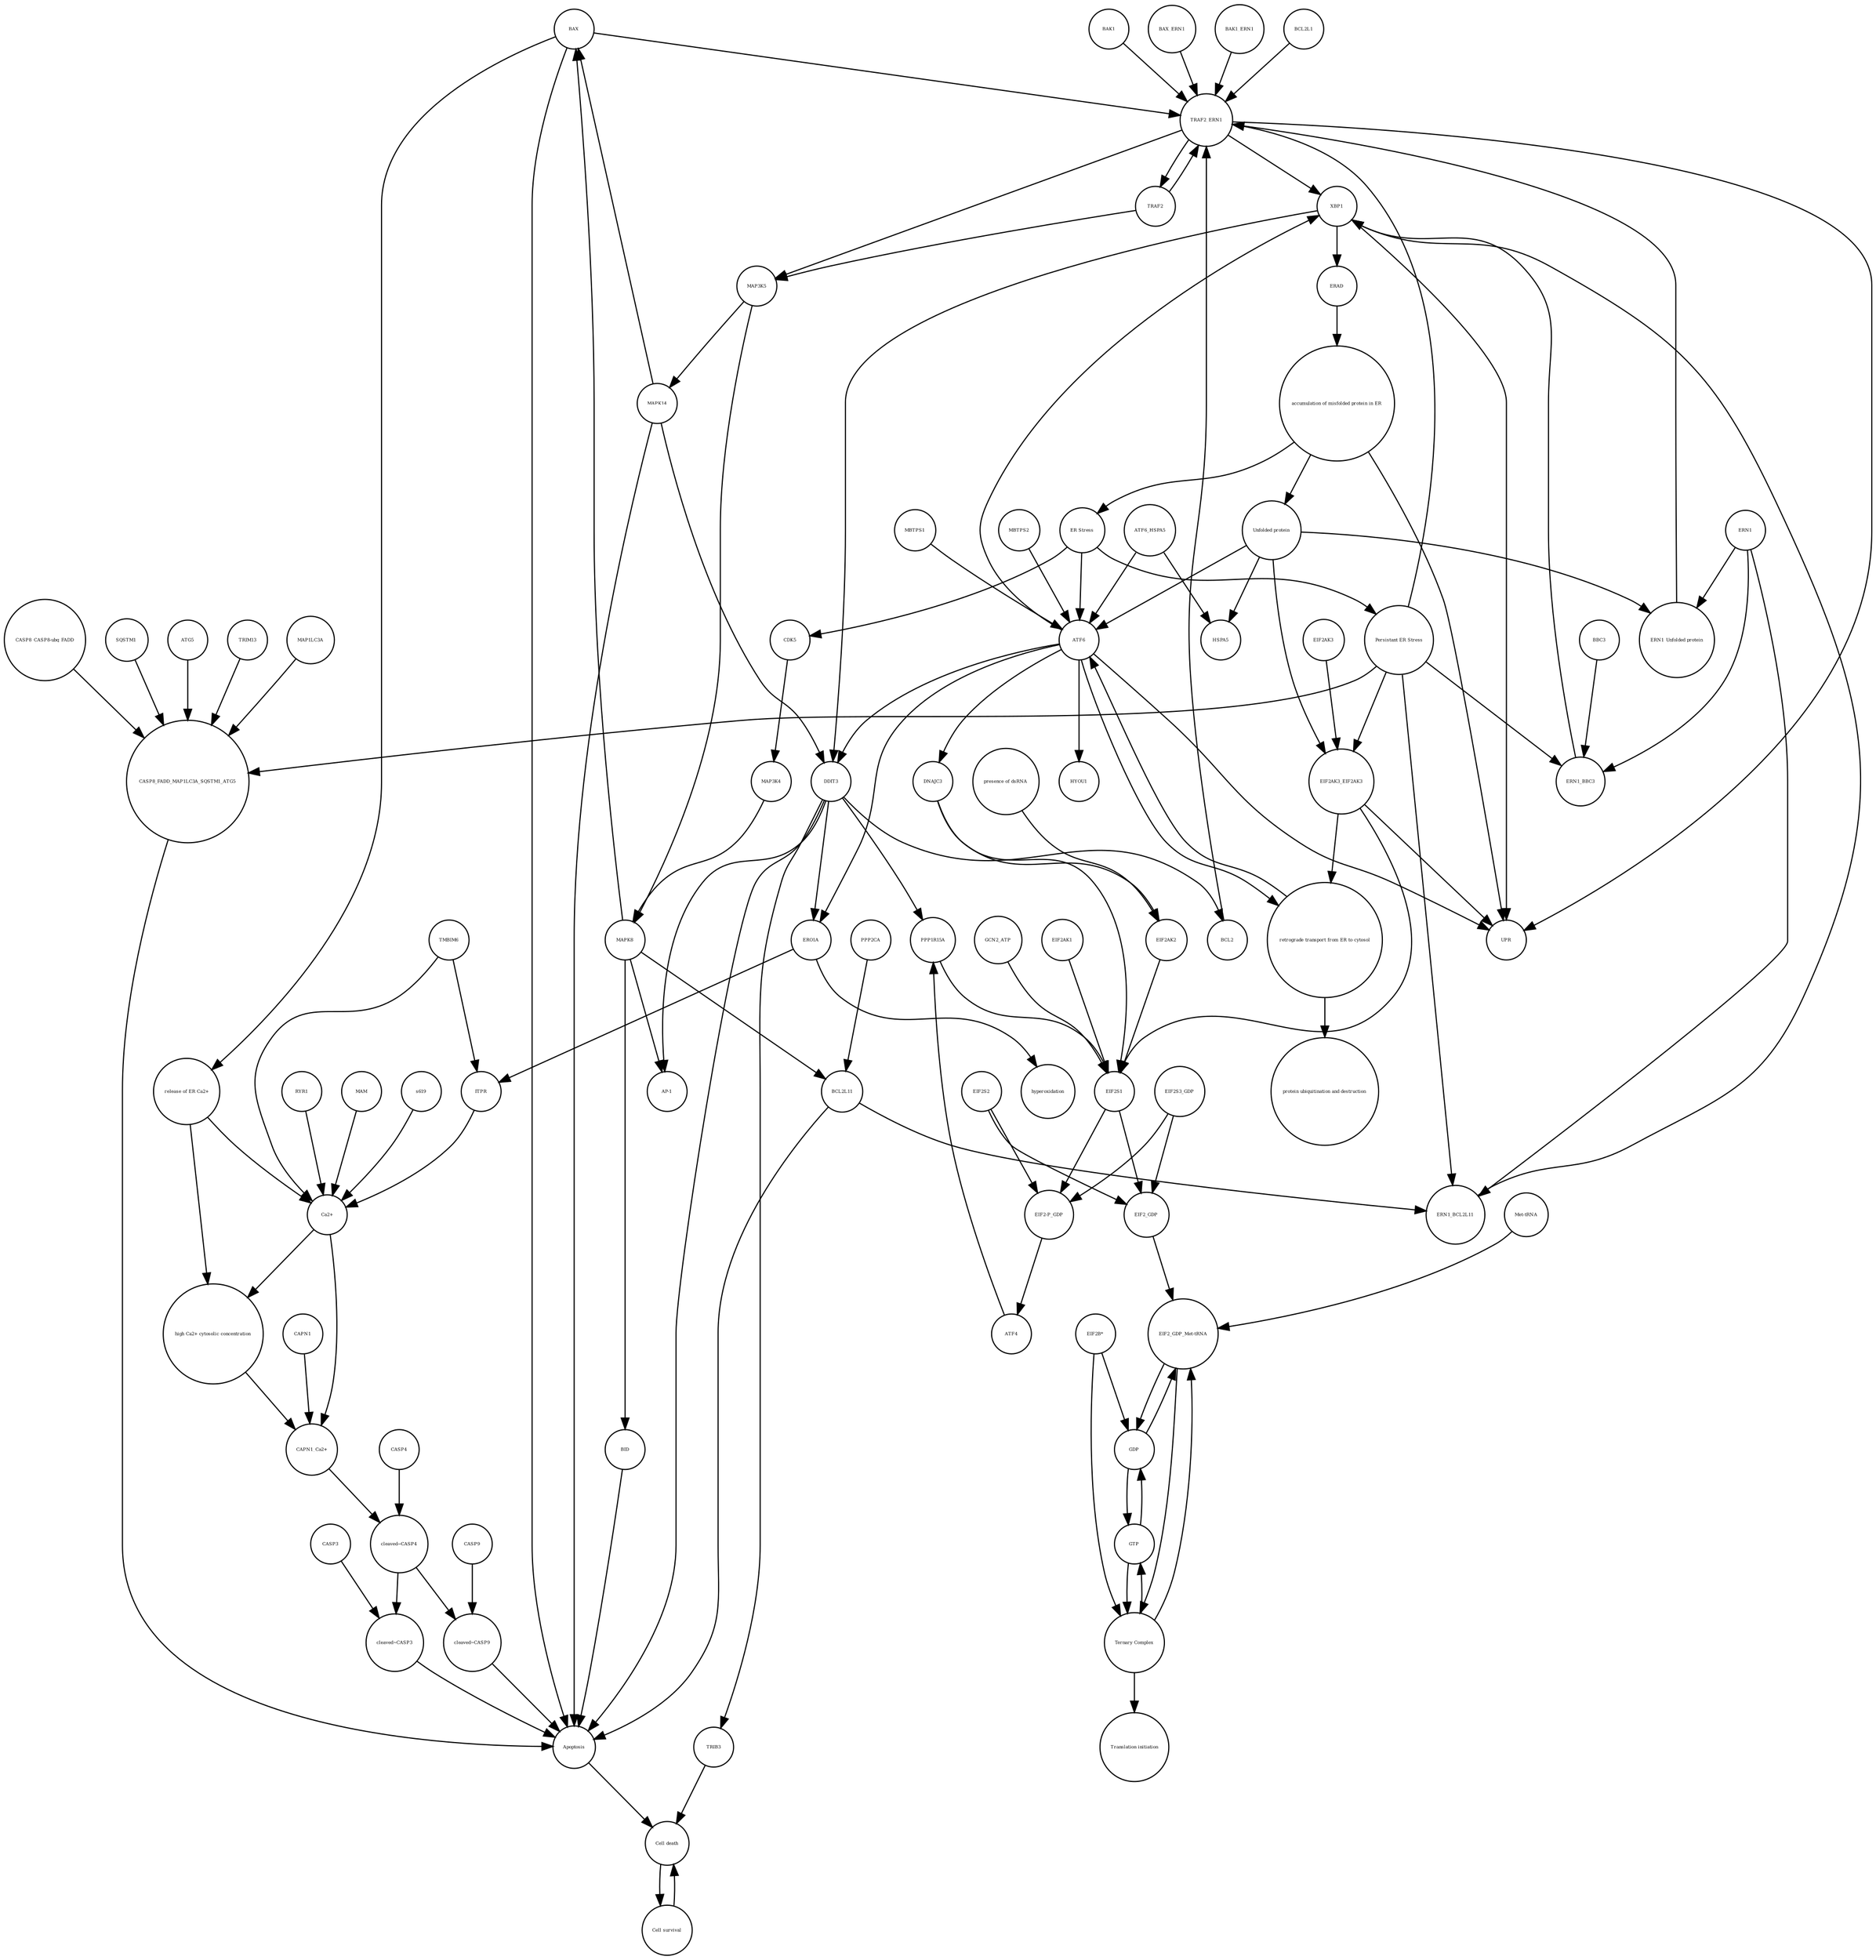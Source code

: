 strict digraph  {
BAX [annotation="urn_miriam_hgnc.symbol_BAX", bipartite=0, cls=macromolecule, fontsize=4, label=BAX, shape=circle];
"release of ER Ca2+" [annotation="", bipartite=0, cls=phenotype, fontsize=4, label="release of ER Ca2+", shape=circle];
"Cell death" [annotation="", bipartite=0, cls=phenotype, fontsize=4, label="Cell death", shape=circle];
"Cell survival" [annotation="", bipartite=0, cls=phenotype, fontsize=4, label="Cell survival", shape=circle];
"Ca2+" [annotation="urn_miriam_obo.chebi_CHEBI%3A29108", bipartite=0, cls="simple chemical", fontsize=4, label="Ca2+", shape=circle];
"high Ca2+ cytosolic concentration" [annotation="", bipartite=0, cls=phenotype, fontsize=4, label="high Ca2+ cytosolic concentration", shape=circle];
ERAD [annotation="", bipartite=0, cls=phenotype, fontsize=4, label=ERAD, shape=circle];
"accumulation of misfolded protein in ER" [annotation="", bipartite=0, cls=phenotype, fontsize=4, label="accumulation of misfolded protein in ER", shape=circle];
"cleaved~CASP9" [annotation="urn_miriam_hgnc.symbol_CASP9", bipartite=0, cls=macromolecule, fontsize=4, label="cleaved~CASP9", shape=circle];
"presence of dsRNA" [annotation="", bipartite=0, cls=phenotype, fontsize=4, label="presence of dsRNA", shape=circle];
BCL2 [annotation="urn_miriam_hgnc.symbol_BCL2", bipartite=0, cls="nucleic acid feature", fontsize=4, label=BCL2, shape=circle];
"EIF2B*" [annotation="", bipartite=0, cls=complex, fontsize=4, label="EIF2B*", shape=circle];
"AP-1" [annotation="urn_miriam_hgnc.symbol_FOS|urn_miriam_hgnc.symbol_FOSB|urn_miriam_hgnc.symbol_FOSL1|urn_miriam_hgnc.symbol_FOSL2|urn_miriam_hgnc.symbol_JUN|urn_miriam_hgnc.symbol_JUNB|urn_miriam_hgnc.symbol_JUND", bipartite=0, cls=macromolecule, fontsize=4, label="AP-1", shape=circle];
CASP9 [annotation="urn_miriam_hgnc.symbol_CSAP9", bipartite=0, cls=macromolecule, fontsize=4, label=CASP9, shape=circle];
MAPK8 [annotation="urn_miriam_hgnc.symbol_MAPK8", bipartite=0, cls=macromolecule, fontsize=4, label=MAPK8, shape=circle];
"cleaved~CASP3" [annotation="urn_miriam_hgnc.symbol_CASP3", bipartite=0, cls=macromolecule, fontsize=4, label="cleaved~CASP3", shape=circle];
hyperoxidation [annotation="", bipartite=0, cls=phenotype, fontsize=4, label=hyperoxidation, shape=circle];
EIF2S1 [annotation="urn_miriam_hgnc.symbol_EIF2S1", bipartite=0, cls=macromolecule, fontsize=4, label=EIF2S1, shape=circle];
"Translation initiation" [annotation="", bipartite=0, cls=phenotype, fontsize=4, label="Translation initiation", shape=circle];
"EIF2-P_GDP" [annotation="", bipartite=0, cls=complex, fontsize=4, label="EIF2-P_GDP", shape=circle];
BID [annotation="urn_miriam_hgnc.symbol_BID", bipartite=0, cls=macromolecule, fontsize=4, label=BID, shape=circle];
"Met-tRNA" [annotation="urn_miriam_hgnc_HGNC%3A34779", bipartite=0, cls="nucleic acid feature", fontsize=4, label="Met-tRNA", shape=circle];
XBP1 [annotation="urn_miriam_hgnc.symbol_XBP1", bipartite=0, cls=macromolecule, fontsize=4, label=XBP1, shape=circle];
DNAJC3 [annotation="urn_miriam_hgnc.symbol_DNAJC3", bipartite=0, cls=macromolecule, fontsize=4, label=DNAJC3, shape=circle];
HSPA5 [annotation="urn_miriam_hgnc.symbol_HSPA5", bipartite=0, cls=macromolecule, fontsize=4, label=HSPA5, shape=circle];
ITPR [annotation="urn_miriam_hgnc.symbol_ITPR1|urn_miriam_hgnc.symbol_ITPR2|urn_miriam_hgnc.symbol_ITPR3", bipartite=0, cls=macromolecule, fontsize=4, label=ITPR, shape=circle];
MAP3K4 [annotation="urn_miriam_hgnc.symbol_MAP3K4", bipartite=0, cls=macromolecule, fontsize=4, label=MAP3K4, shape=circle];
ATF6 [annotation="urn_miriam_hgnc.symbol_ATF6", bipartite=0, cls=macromolecule, fontsize=4, label=ATF6, shape=circle];
EIF2AK1 [annotation="urn_miriam_hgnc.symbol_EIF2AK1", bipartite=0, cls=macromolecule, fontsize=4, label=EIF2AK1, shape=circle];
PPP1R15A [annotation="urn_miriam_hgnc.symbol_PPP1R15A", bipartite=0, cls=macromolecule, fontsize=4, label=PPP1R15A, shape=circle];
CDK5 [annotation="urn_miriam_hgnc.symbol_CDK5", bipartite=0, cls=macromolecule, fontsize=4, label=CDK5, shape=circle];
CASP8_FADD_MAP1LC3A_SQSTM1_ATG5 [annotation="", bipartite=0, cls=complex, fontsize=4, label=CASP8_FADD_MAP1LC3A_SQSTM1_ATG5, shape=circle];
"ERN1_Unfolded protein" [annotation="", bipartite=0, cls=complex, fontsize=4, label="ERN1_Unfolded protein", shape=circle];
BCL2L11 [annotation="urn_miriam_hgnc.symbol_BCL2L11", bipartite=0, cls=macromolecule, fontsize=4, label=BCL2L11, shape=circle];
s619 [annotation="", bipartite=0, cls=complex, fontsize=4, label=s619, shape=circle];
BAK1_ERN1 [annotation="", bipartite=0, cls=complex, fontsize=4, label=BAK1_ERN1, shape=circle];
"cleaved~CASP4" [annotation="urn_miriam_hgnc.symbol_CASP4", bipartite=0, cls=macromolecule, fontsize=4, label="cleaved~CASP4", shape=circle];
"CAPN1_Ca2+" [annotation="", bipartite=0, cls=complex, fontsize=4, label="CAPN1_Ca2+", shape=circle];
EIF2S3_GDP [annotation="", bipartite=0, cls=complex, fontsize=4, label=EIF2S3_GDP, shape=circle];
EIF2S2 [annotation="urn_miriam_hgnc.symbol_EIF2S2", bipartite=0, cls=macromolecule, fontsize=4, label=EIF2S2, shape=circle];
GDP [annotation="urn_miriam_obo.chebi_CHEBI%3A65180", bipartite=0, cls="simple chemical", fontsize=4, label=GDP, shape=circle];
"CASP8_CASP8-ubq_FADD" [annotation="", bipartite=0, cls=complex, fontsize=4, label="CASP8_CASP8-ubq_FADD", shape=circle];
ERN1_BBC3 [annotation="", bipartite=0, cls=complex, fontsize=4, label=ERN1_BBC3, shape=circle];
Apoptosis [annotation="", bipartite=0, cls=phenotype, fontsize=4, label=Apoptosis, shape=circle];
RYR1 [annotation="urn_miriam_hgnc.symbol_RYR1", bipartite=0, cls=macromolecule, fontsize=4, label=RYR1, shape=circle];
GTP [annotation="urn_miriam_obo.chebi_CHEBI%3A57600", bipartite=0, cls="simple chemical", fontsize=4, label=GTP, shape=circle];
EIF2AK3_EIF2AK3 [annotation="", bipartite=0, cls=complex, fontsize=4, label=EIF2AK3_EIF2AK3, shape=circle];
"SQSTM1 " [annotation="urn_miriam_hgnc.symbol_SQSTM1", bipartite=0, cls=macromolecule, fontsize=4, label="SQSTM1 ", shape=circle];
MBTPS1 [annotation="urn_miriam_hgnc.symbol_MBTPS1", bipartite=0, cls=macromolecule, fontsize=4, label=MBTPS1, shape=circle];
ATF6_HSPA5 [annotation="", bipartite=0, cls=complex, fontsize=4, label=ATF6_HSPA5, shape=circle];
CAPN1 [annotation="urn_miriam_hgnc.symbol_CAPN1", bipartite=0, cls=macromolecule, fontsize=4, label=CAPN1, shape=circle];
TRAF2 [annotation="urn_miriam_hgnc.symbol_TRAF2", bipartite=0, cls=macromolecule, fontsize=4, label=TRAF2, shape=circle];
HYOU1 [annotation="urn_miriam_hgnc.symbol_HYOU1", bipartite=0, cls=macromolecule, fontsize=4, label=HYOU1, shape=circle];
"EIF2_GDP_Met-tRNA" [annotation="", bipartite=0, cls=complex, fontsize=4, label="EIF2_GDP_Met-tRNA", shape=circle];
MAPK14 [annotation="urn_miriam_hgnc.symbol_MAPK14", bipartite=0, cls=macromolecule, fontsize=4, label=MAPK14, shape=circle];
CASP4 [annotation="urn_miriam_hgnc.symbol_CASP4", bipartite=0, cls=macromolecule, fontsize=4, label=CASP4, shape=circle];
BCL2L1 [annotation="urn_miriam_hgnc.symbol_BCL2L1", bipartite=0, cls=macromolecule, fontsize=4, label=BCL2L1, shape=circle];
"retrograde transport from ER to cytosol" [annotation="", bipartite=0, cls=phenotype, fontsize=4, label="retrograde transport from ER to cytosol", shape=circle];
BBC3 [annotation="urn_miriam_hgnc.symbol_BBC3", bipartite=0, cls=macromolecule, fontsize=4, label=BBC3, shape=circle];
ATF4 [annotation="urn_miriam_hgnc.symbol_ATF4", bipartite=0, cls=macromolecule, fontsize=4, label=ATF4, shape=circle];
CASP3 [annotation="urn_miriam_hgnc.symbol_CASP3", bipartite=0, cls=macromolecule, fontsize=4, label=CASP3, shape=circle];
ERN1 [annotation="urn_miriam_hgnc.symbol_ERN1", bipartite=0, cls=macromolecule, fontsize=4, label=ERN1, shape=circle];
TMBIM6 [annotation="urn_miriam_hgnc.symbol_TMBIM6", bipartite=0, cls=macromolecule, fontsize=4, label=TMBIM6, shape=circle];
ATG5 [annotation="urn_miriam_hgnc.symbol_ATG5", bipartite=0, cls=macromolecule, fontsize=4, label=ATG5, shape=circle];
"Persistant ER Stress" [annotation="", bipartite=0, cls=phenotype, fontsize=4, label="Persistant ER Stress", shape=circle];
"Ternary Complex" [annotation="", bipartite=0, cls=complex, fontsize=4, label="Ternary Complex", shape=circle];
UPR [annotation="", bipartite=0, cls=phenotype, fontsize=4, label=UPR, shape=circle];
EIF2AK2 [annotation="urn_miriam_hgnc.symbol_EIF2AK2", bipartite=0, cls=macromolecule, fontsize=4, label=EIF2AK2, shape=circle];
EIF2_GDP [annotation="", bipartite=0, cls=complex, fontsize=4, label=EIF2_GDP, shape=circle];
MAM [annotation="", bipartite=0, cls=phenotype, fontsize=4, label=MAM, shape=circle];
TRIB3 [annotation="urn_miriam_hgnc.symbol_TRIB3", bipartite=0, cls=macromolecule, fontsize=4, label=TRIB3, shape=circle];
"Unfolded protein" [annotation="", bipartite=0, cls=macromolecule, fontsize=4, label="Unfolded protein", shape=circle];
EIF2AK3 [annotation="urn_miriam_hgnc.symbol_EIF2AK3", bipartite=0, cls=macromolecule, fontsize=4, label=EIF2AK3, shape=circle];
MBTPS2 [annotation="urn_miriam_hgnc.symbol_MBTPS2", bipartite=0, cls=macromolecule, fontsize=4, label=MBTPS2, shape=circle];
TRAF2_ERN1 [annotation="", bipartite=0, cls=complex, fontsize=4, label=TRAF2_ERN1, shape=circle];
TRIM13 [annotation="urn_miriam_hgnc.symbol_TRIM13", bipartite=0, cls=macromolecule, fontsize=4, label=TRIM13, shape=circle];
MAP1LC3A [annotation="urn_miriam_hgnc.symbol_MAP1LC3A", bipartite=0, cls=macromolecule, fontsize=4, label=MAP1LC3A, shape=circle];
BAK1 [annotation="urn_miriam_hgnc.symbol_BAK1", bipartite=0, cls=macromolecule, fontsize=4, label=BAK1, shape=circle];
"ER Stress" [annotation="", bipartite=0, cls=phenotype, fontsize=4, label="ER Stress", shape=circle];
BAX_ERN1 [annotation="", bipartite=0, cls=complex, fontsize=4, label=BAX_ERN1, shape=circle];
PPP2CA [annotation="urn_miriam_hgnc.symbol_PPP2CA", bipartite=0, cls=macromolecule, fontsize=4, label=PPP2CA, shape=circle];
MAP3K5 [annotation="urn_miriam_hgnc.symbol_MAP3K5", bipartite=0, cls=macromolecule, fontsize=4, label=MAP3K5, shape=circle];
ERN1_BCL2L11 [annotation="", bipartite=0, cls=complex, fontsize=4, label=ERN1_BCL2L11, shape=circle];
GCN2_ATP [annotation="", bipartite=0, cls=complex, fontsize=4, label=GCN2_ATP, shape=circle];
ERO1A [annotation="urn_miriam_hgnc.symbol_ERO1A", bipartite=0, cls=macromolecule, fontsize=4, label=ERO1A, shape=circle];
"protein ubiquitination and destruction" [annotation="", bipartite=0, cls=phenotype, fontsize=4, label="protein ubiquitination and destruction", shape=circle];
DDIT3 [annotation="urn_miriam_hgnc.symbol_DDIT3", bipartite=0, cls=macromolecule, fontsize=4, label=DDIT3, shape=circle];
BAX -> "release of ER Ca2+"  [annotation="", interaction_type=stimulation];
BAX -> Apoptosis  [annotation="", interaction_type=production];
BAX -> TRAF2_ERN1  [annotation="urn_miriam_pubmed_23850759|urn_miriam_pubmed_23430059|urn_miriam_pubmed_26587781", interaction_type=catalysis];
"release of ER Ca2+" -> "high Ca2+ cytosolic concentration"  [annotation="", interaction_type=production];
"release of ER Ca2+" -> "Ca2+"  [annotation=urn_miriam_pubmed_23850759, interaction_type=catalysis];
"Cell death" -> "Cell survival"  [annotation="", interaction_type=inhibition];
"Cell survival" -> "Cell death"  [annotation="", interaction_type=inhibition];
"Ca2+" -> "high Ca2+ cytosolic concentration"  [annotation="", interaction_type=stimulation];
"Ca2+" -> "CAPN1_Ca2+"  [annotation="", interaction_type=production];
"high Ca2+ cytosolic concentration" -> "CAPN1_Ca2+"  [annotation=urn_miriam_pubmed_19931333, interaction_type=catalysis];
ERAD -> "accumulation of misfolded protein in ER"  [annotation="", interaction_type=inhibition];
"accumulation of misfolded protein in ER" -> "Unfolded protein"  [annotation="", interaction_type=production];
"accumulation of misfolded protein in ER" -> UPR  [annotation="", interaction_type=production];
"accumulation of misfolded protein in ER" -> "ER Stress"  [annotation="", interaction_type=production];
"cleaved~CASP9" -> Apoptosis  [annotation="", interaction_type=production];
"presence of dsRNA" -> EIF2AK2  [annotation="urn_miriam_pubmed_12601012|urn_miriam_pubmed_26587781|urn_miriam_pubmed_23850759", interaction_type=catalysis];
BCL2 -> TRAF2_ERN1  [annotation="urn_miriam_pubmed_23850759|urn_miriam_pubmed_23430059|urn_miriam_pubmed_26587781", interaction_type=inhibition];
"EIF2B*" -> "Ternary Complex"  [annotation="urn_miriam_pubmed_23850759|urn_miriam_pubmed_16246152", interaction_type=catalysis];
"EIF2B*" -> GDP  [annotation="urn_miriam_pubmed_23850759|urn_miriam_pubmed_16246152", interaction_type=catalysis];
CASP9 -> "cleaved~CASP9"  [annotation="", interaction_type=production];
MAPK8 -> BCL2L11  [annotation="urn_miriam_pubmed_26018731|urn_miriam_pubmed_23850759", interaction_type=catalysis];
MAPK8 -> BID  [annotation="urn_miriam_pubmed_23430059|urn_miriam_pubmed_11583631", interaction_type=catalysis];
MAPK8 -> "AP-1"  [annotation="urn_miriam_pubmed_26618107|urn_miriam_pubmed_26587781|urn_miriam_pubmed_23850759", interaction_type=catalysis];
MAPK8 -> BAX  [annotation="urn_miriam_pubmed_18191217|urn_miriam_pubmed_23430059", interaction_type=catalysis];
"cleaved~CASP3" -> Apoptosis  [annotation="", interaction_type=production];
EIF2S1 -> EIF2_GDP  [annotation="", interaction_type=production];
EIF2S1 -> "EIF2-P_GDP"  [annotation="", interaction_type=production];
"EIF2-P_GDP" -> ATF4  [annotation="urn_miriam_pubmed_15277680|urn_miriam_pubmed_16246152|urn_miriam_pubmed_23850759", interaction_type=catalysis];
BID -> Apoptosis  [annotation="", interaction_type=production];
"Met-tRNA" -> "EIF2_GDP_Met-tRNA"  [annotation="", interaction_type=production];
XBP1 -> DDIT3  [annotation="urn_miriam_pubmed_26587781|urn_miriam_pubmed_17991856|urn_miriam_pubmed_28843399", interaction_type=catalysis];
XBP1 -> UPR  [annotation="", interaction_type=production];
XBP1 -> ERAD  [annotation="", interaction_type=production];
DNAJC3 -> EIF2AK2  [annotation="urn_miriam_pubmed_12601012|urn_miriam_pubmed_26587781|urn_miriam_pubmed_23850759", interaction_type=inhibition];
DNAJC3 -> EIF2S1  [annotation="urn_miriam_pubmed_12667446|urn_miriam_pubmed_16246152|urn_miriam_pubmed_12601012|urn_miriam_pubmed_23850759|urn_miriam_pubmed_18360008|urn_miriam_pubmed_26587781", interaction_type=inhibition];
ITPR -> "Ca2+"  [annotation=urn_miriam_pubmed_23850759, interaction_type=catalysis];
MAP3K4 -> MAPK8  [annotation="urn_miriam_pubmed_18191217|urn_miriam_pubmed_23850759|urn_miriam_pubmed_26587781", interaction_type=catalysis];
ATF6 -> XBP1  [annotation="urn_miriam_pubmed_26587781|urn_miriam_pubmed_23430059", interaction_type=catalysis];
ATF6 -> "retrograde transport from ER to cytosol"  [annotation="", interaction_type=production];
ATF6 -> HYOU1  [annotation=urn_miriam_pubmed_18360008, interaction_type=catalysis];
ATF6 -> ERO1A  [annotation="urn_miriam_pubmed_23850759|urn_miriam_pubmed_25387528", interaction_type=catalysis];
ATF6 -> DDIT3  [annotation="urn_miriam_pubmed_26587781|urn_miriam_pubmed_17991856|urn_miriam_pubmed_28843399", interaction_type=catalysis];
ATF6 -> UPR  [annotation="", interaction_type=production];
ATF6 -> DNAJC3  [annotation="urn_miriam_pubmed_12601012|urn_miriam_pubmed_18360008", interaction_type=catalysis];
EIF2AK1 -> EIF2S1  [annotation="urn_miriam_pubmed_23850759|urn_miriam_pubmed_12667446|urn_miriam_pubmed_16246152|urn_miriam_pubmed_12601012", interaction_type=catalysis];
PPP1R15A -> EIF2S1  [annotation="urn_miriam_pubmed_23850759|urn_miriam_pubmed_12667446|urn_miriam_pubmed_16246152|urn_miriam_pubmed_12601012", interaction_type=catalysis];
CDK5 -> MAP3K4  [annotation=urn_miriam_pubmed_22388889, interaction_type=catalysis];
CASP8_FADD_MAP1LC3A_SQSTM1_ATG5 -> Apoptosis  [annotation="", interaction_type=production];
"ERN1_Unfolded protein" -> TRAF2_ERN1  [annotation="", interaction_type=production];
BCL2L11 -> ERN1_BCL2L11  [annotation="", interaction_type=production];
BCL2L11 -> Apoptosis  [annotation="", interaction_type=production];
s619 -> "Ca2+"  [annotation=urn_miriam_pubmed_23850759, interaction_type=catalysis];
BAK1_ERN1 -> TRAF2_ERN1  [annotation="urn_miriam_pubmed_23850759|urn_miriam_pubmed_23430059|urn_miriam_pubmed_26587781", interaction_type=catalysis];
"cleaved~CASP4" -> "cleaved~CASP9"  [annotation="urn_miriam_pubmed_19931333|urn_miriam_pubmed_26618107", interaction_type=catalysis];
"cleaved~CASP4" -> "cleaved~CASP3"  [annotation="urn_miriam_pubmed_19931333|urn_miriam_pubmed_26618107", interaction_type=catalysis];
"CAPN1_Ca2+" -> "cleaved~CASP4"  [annotation=urn_miriam_pubmed_19931333, interaction_type=catalysis];
EIF2S3_GDP -> EIF2_GDP  [annotation="", interaction_type=production];
EIF2S3_GDP -> "EIF2-P_GDP"  [annotation="", interaction_type=production];
EIF2S2 -> EIF2_GDP  [annotation="", interaction_type=production];
EIF2S2 -> "EIF2-P_GDP"  [annotation="", interaction_type=production];
GDP -> GTP  [annotation="", interaction_type=production];
GDP -> "EIF2_GDP_Met-tRNA"  [annotation="", interaction_type=production];
"CASP8_CASP8-ubq_FADD" -> CASP8_FADD_MAP1LC3A_SQSTM1_ATG5  [annotation="", interaction_type=production];
ERN1_BBC3 -> XBP1  [annotation="urn_miriam_pubmed_26587781|urn_miriam_pubmed_23430059", interaction_type=catalysis];
Apoptosis -> "Cell death"  [annotation="", interaction_type=production];
RYR1 -> "Ca2+"  [annotation=urn_miriam_pubmed_23850759, interaction_type=catalysis];
GTP -> "Ternary Complex"  [annotation="", interaction_type=production];
GTP -> GDP  [annotation="", interaction_type=production];
EIF2AK3_EIF2AK3 -> UPR  [annotation="", interaction_type=production];
EIF2AK3_EIF2AK3 -> EIF2S1  [annotation="urn_miriam_pubmed_12667446|urn_miriam_pubmed_16246152|urn_miriam_pubmed_12601012|urn_miriam_pubmed_23850759|urn_miriam_pubmed_18360008|urn_miriam_pubmed_26587781", interaction_type=catalysis];
EIF2AK3_EIF2AK3 -> "retrograde transport from ER to cytosol"  [annotation="", interaction_type=production];
"SQSTM1 " -> CASP8_FADD_MAP1LC3A_SQSTM1_ATG5  [annotation="", interaction_type=production];
MBTPS1 -> ATF6  [annotation="urn_miriam_pubmed_18360008|urn_miriam_pubmed_17991856|urn_miriam_pubmed_26587781|urn_miriam_pubmed_23850759", interaction_type=catalysis];
ATF6_HSPA5 -> ATF6  [annotation="", interaction_type=production];
ATF6_HSPA5 -> HSPA5  [annotation="", interaction_type=production];
CAPN1 -> "CAPN1_Ca2+"  [annotation="", interaction_type=production];
TRAF2 -> MAP3K5  [annotation=urn_miriam_pubmed_23850759, interaction_type=catalysis];
TRAF2 -> TRAF2_ERN1  [annotation="", interaction_type=production];
"EIF2_GDP_Met-tRNA" -> "Ternary Complex"  [annotation="", interaction_type=production];
"EIF2_GDP_Met-tRNA" -> GDP  [annotation="", interaction_type=production];
MAPK14 -> DDIT3  [annotation="urn_miriam_pubmed_23850759|urn_miriam_pubmed_23430059|urn_miriam_pubmed_26137585", interaction_type=catalysis];
MAPK14 -> Apoptosis  [annotation="", interaction_type=production];
MAPK14 -> BAX  [annotation="urn_miriam_pubmed_18191217|urn_miriam_pubmed_23430059", interaction_type=catalysis];
CASP4 -> "cleaved~CASP4"  [annotation="", interaction_type=production];
BCL2L1 -> TRAF2_ERN1  [annotation="urn_miriam_pubmed_23850759|urn_miriam_pubmed_23430059|urn_miriam_pubmed_26587781", interaction_type=inhibition];
"retrograde transport from ER to cytosol" -> ATF6  [annotation="urn_miriam_pubmed_18360008|urn_miriam_pubmed_17991856|urn_miriam_pubmed_26587781|urn_miriam_pubmed_12847084", interaction_type=inhibition];
"retrograde transport from ER to cytosol" -> "protein ubiquitination and destruction"  [annotation="", interaction_type=production];
BBC3 -> ERN1_BBC3  [annotation="", interaction_type=production];
ATF4 -> PPP1R15A  [annotation="urn_miriam_pubmed_23850759|urn_miriam_pubmed_31638256", interaction_type=catalysis];
CASP3 -> "cleaved~CASP3"  [annotation="", interaction_type=production];
ERN1 -> ERN1_BCL2L11  [annotation="", interaction_type=production];
ERN1 -> "ERN1_Unfolded protein"  [annotation="", interaction_type=production];
ERN1 -> ERN1_BBC3  [annotation="", interaction_type=production];
TMBIM6 -> "Ca2+"  [annotation=urn_miriam_pubmed_23850759, interaction_type=catalysis];
TMBIM6 -> ITPR  [annotation="urn_miriam_pubmed_23850759|urn_miriam_pubmed_23430059", interaction_type=catalysis];
ATG5 -> CASP8_FADD_MAP1LC3A_SQSTM1_ATG5  [annotation="", interaction_type=production];
"Persistant ER Stress" -> ERN1_BBC3  [annotation="urn_miriam_pubmed_23430059|urn_miriam_pubmed_17991856", interaction_type=inhibition];
"Persistant ER Stress" -> CASP8_FADD_MAP1LC3A_SQSTM1_ATG5  [annotation=urn_miriam_pubmed_17991856, interaction_type=catalysis];
"Persistant ER Stress" -> ERN1_BCL2L11  [annotation="urn_miriam_pubmed_23850759|urn_miriam_pubmed_23430059|urn_miriam_pubmed_26587781", interaction_type=inhibition];
"Persistant ER Stress" -> EIF2AK3_EIF2AK3  [annotation=urn_miriam_pubmed_17991856, interaction_type=catalysis];
"Persistant ER Stress" -> TRAF2_ERN1  [annotation="urn_miriam_pubmed_23850759|urn_miriam_pubmed_23430059|urn_miriam_pubmed_26587781", interaction_type=inhibition];
"Ternary Complex" -> "Translation initiation"  [annotation="", interaction_type=production];
"Ternary Complex" -> GTP  [annotation="", interaction_type=production];
"Ternary Complex" -> "EIF2_GDP_Met-tRNA"  [annotation="", interaction_type=production];
EIF2AK2 -> EIF2S1  [annotation="urn_miriam_pubmed_12667446|urn_miriam_pubmed_16246152|urn_miriam_pubmed_12601012|urn_miriam_pubmed_23850759|urn_miriam_pubmed_18360008|urn_miriam_pubmed_26587781", interaction_type=catalysis];
EIF2_GDP -> "EIF2_GDP_Met-tRNA"  [annotation="", interaction_type=production];
MAM -> "Ca2+"  [annotation=urn_miriam_pubmed_23850759, interaction_type=catalysis];
TRIB3 -> "Cell death"  [annotation="", interaction_type=production];
"Unfolded protein" -> EIF2AK3_EIF2AK3  [annotation=urn_miriam_pubmed_17991856, interaction_type=catalysis];
"Unfolded protein" -> ATF6  [annotation="urn_miriam_pubmed_19509052|urn_miriam_pubmed_12847084|urn_miriam_pubmed_23850759", interaction_type=catalysis];
"Unfolded protein" -> HSPA5  [annotation="urn_miriam_pubmed_19509052|urn_miriam_pubmed_12847084|urn_miriam_pubmed_23850759", interaction_type=catalysis];
"Unfolded protein" -> "ERN1_Unfolded protein"  [annotation="", interaction_type=production];
EIF2AK3 -> EIF2AK3_EIF2AK3  [annotation="", interaction_type=production];
MBTPS2 -> ATF6  [annotation="urn_miriam_pubmed_23850759|urn_miriam_pubmed_26587781|urn_miriam_pubmed_17991856|urn_miriam_pubmed_18360008", interaction_type=catalysis];
TRAF2_ERN1 -> TRAF2  [annotation=urn_miriam_pubmed_23850759, interaction_type=catalysis];
TRAF2_ERN1 -> UPR  [annotation="", interaction_type=production];
TRAF2_ERN1 -> XBP1  [annotation="urn_miriam_pubmed_26587781|urn_miriam_pubmed_23430059", interaction_type=catalysis];
TRAF2_ERN1 -> MAP3K5  [annotation=urn_miriam_pubmed_23850759, interaction_type=catalysis];
TRIM13 -> CASP8_FADD_MAP1LC3A_SQSTM1_ATG5  [annotation=urn_miriam_pubmed_17991856, interaction_type=catalysis];
MAP1LC3A -> CASP8_FADD_MAP1LC3A_SQSTM1_ATG5  [annotation="", interaction_type=production];
BAK1 -> TRAF2_ERN1  [annotation="urn_miriam_pubmed_23850759|urn_miriam_pubmed_23430059|urn_miriam_pubmed_26587781", interaction_type=catalysis];
"ER Stress" -> ATF6  [annotation="urn_miriam_pubmed_18360008|urn_miriam_pubmed_17991856|urn_miriam_pubmed_26587781|urn_miriam_pubmed_12847084", interaction_type=catalysis];
"ER Stress" -> CDK5  [annotation=urn_miriam_pubmed_22388889, interaction_type=catalysis];
"ER Stress" -> "Persistant ER Stress"  [annotation="", interaction_type=production];
BAX_ERN1 -> TRAF2_ERN1  [annotation="urn_miriam_pubmed_23850759|urn_miriam_pubmed_23430059|urn_miriam_pubmed_26587781", interaction_type=catalysis];
PPP2CA -> BCL2L11  [annotation="urn_miriam_pubmed_23850759|urn_miriam_pubmed_23430059", interaction_type=catalysis];
MAP3K5 -> MAPK8  [annotation="urn_miriam_pubmed_18191217|urn_miriam_pubmed_23850759|urn_miriam_pubmed_26587781", interaction_type=catalysis];
MAP3K5 -> MAPK14  [annotation="urn_miriam_pubmed_23850759|urn_miriam_pubmed_12215209", interaction_type=catalysis];
ERN1_BCL2L11 -> XBP1  [annotation="urn_miriam_pubmed_26587781|urn_miriam_pubmed_23430059", interaction_type=catalysis];
GCN2_ATP -> EIF2S1  [annotation="urn_miriam_pubmed_12667446|urn_miriam_pubmed_16246152|urn_miriam_pubmed_12601012|urn_miriam_pubmed_23850759|urn_miriam_pubmed_18360008|urn_miriam_pubmed_26587781", interaction_type=catalysis];
ERO1A -> hyperoxidation  [annotation="", interaction_type=production];
ERO1A -> ITPR  [annotation="urn_miriam_pubmed_23850759|urn_miriam_pubmed_23430059", interaction_type=catalysis];
DDIT3 -> TRIB3  [annotation="urn_miriam_pubmed_23430059|urn_miriam_pubmed_18940792", interaction_type=catalysis];
DDIT3 -> "AP-1"  [annotation="urn_miriam_pubmed_26618107|urn_miriam_pubmed_26587781|urn_miriam_pubmed_23850759", interaction_type=catalysis];
DDIT3 -> ERO1A  [annotation="urn_miriam_pubmed_23850759|urn_miriam_pubmed_25387528", interaction_type=catalysis];
DDIT3 -> BCL2  [annotation="urn_miriam_pubmed_30662442|urn_miriam_pubmed_23850759", interaction_type=inhibition];
DDIT3 -> PPP1R15A  [annotation="urn_miriam_pubmed_23850759|urn_miriam_pubmed_31638256", interaction_type=catalysis];
DDIT3 -> Apoptosis  [annotation="", interaction_type=production];
}
